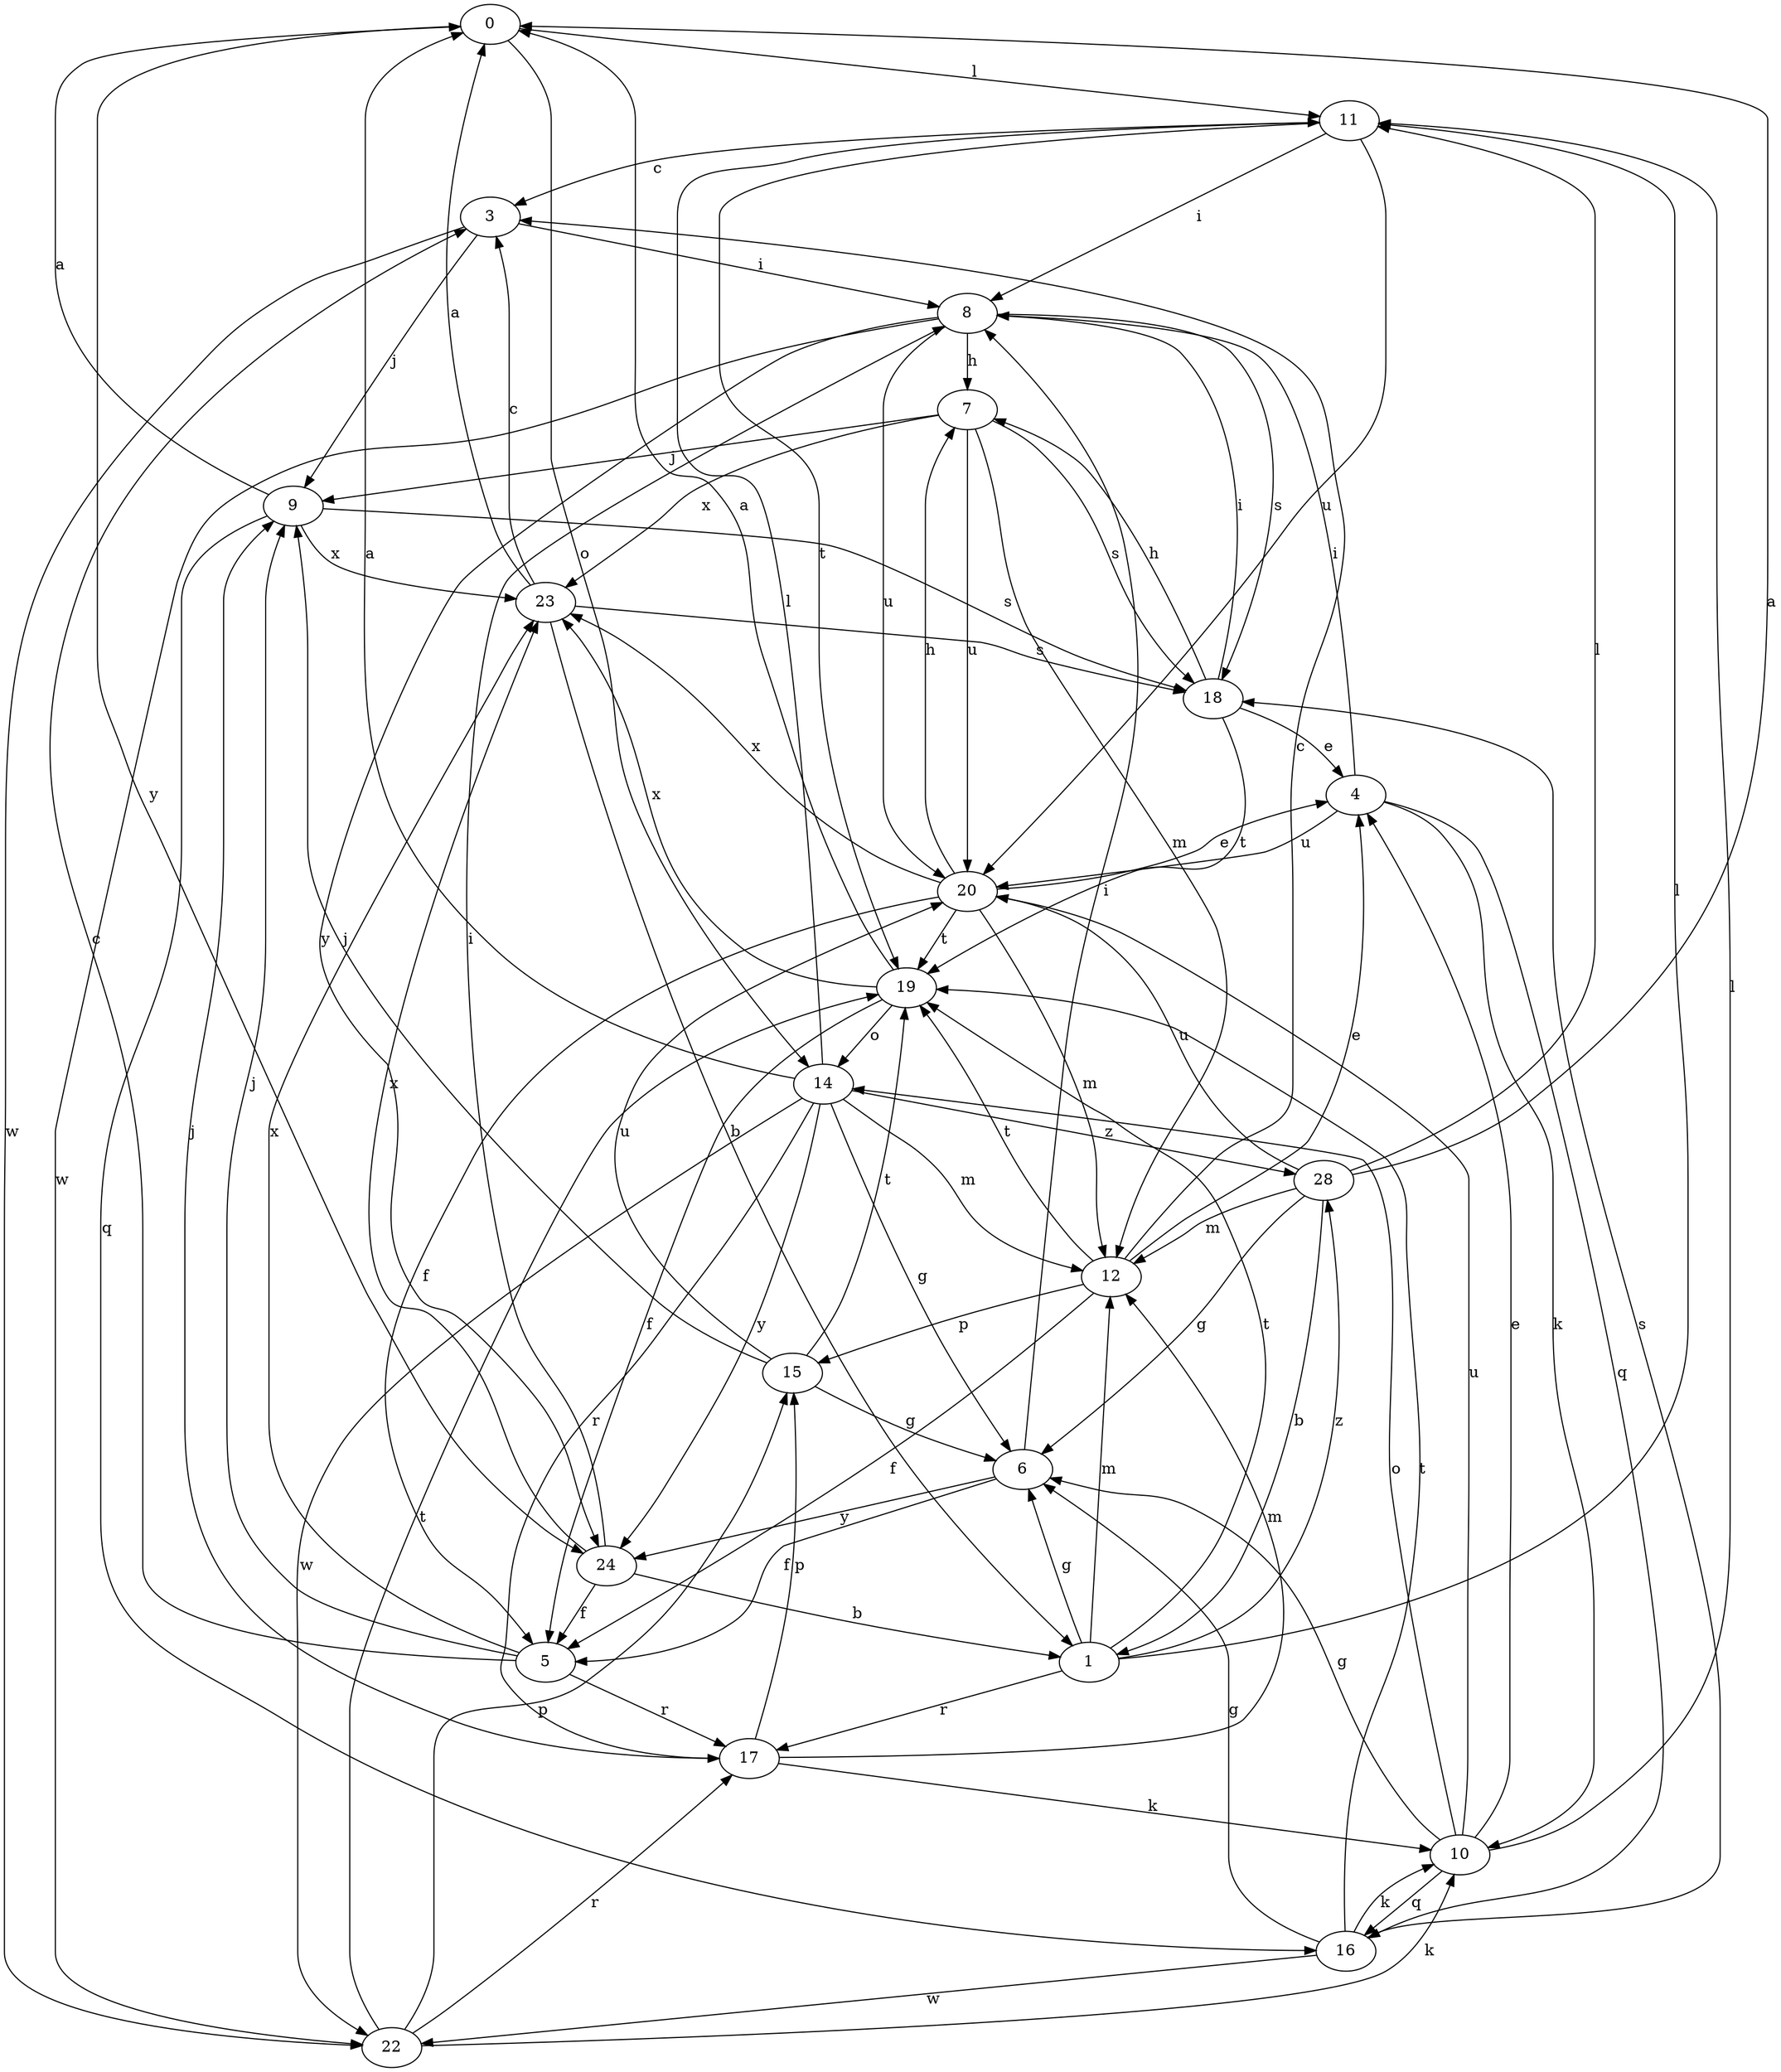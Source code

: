 strict digraph  {
0;
1;
3;
4;
5;
6;
7;
8;
9;
10;
11;
12;
14;
15;
16;
17;
18;
19;
20;
22;
23;
24;
28;
0 -> 11  [label=l];
0 -> 14  [label=o];
0 -> 24  [label=y];
1 -> 6  [label=g];
1 -> 11  [label=l];
1 -> 12  [label=m];
1 -> 17  [label=r];
1 -> 19  [label=t];
1 -> 28  [label=z];
3 -> 8  [label=i];
3 -> 9  [label=j];
3 -> 22  [label=w];
4 -> 8  [label=i];
4 -> 10  [label=k];
4 -> 16  [label=q];
4 -> 20  [label=u];
5 -> 3  [label=c];
5 -> 9  [label=j];
5 -> 17  [label=r];
5 -> 23  [label=x];
6 -> 5  [label=f];
6 -> 8  [label=i];
6 -> 24  [label=y];
7 -> 9  [label=j];
7 -> 12  [label=m];
7 -> 18  [label=s];
7 -> 20  [label=u];
7 -> 23  [label=x];
8 -> 7  [label=h];
8 -> 18  [label=s];
8 -> 20  [label=u];
8 -> 22  [label=w];
8 -> 24  [label=y];
9 -> 0  [label=a];
9 -> 16  [label=q];
9 -> 18  [label=s];
9 -> 23  [label=x];
10 -> 4  [label=e];
10 -> 6  [label=g];
10 -> 11  [label=l];
10 -> 14  [label=o];
10 -> 16  [label=q];
10 -> 20  [label=u];
11 -> 3  [label=c];
11 -> 8  [label=i];
11 -> 19  [label=t];
11 -> 20  [label=u];
12 -> 3  [label=c];
12 -> 4  [label=e];
12 -> 5  [label=f];
12 -> 15  [label=p];
12 -> 19  [label=t];
14 -> 0  [label=a];
14 -> 6  [label=g];
14 -> 11  [label=l];
14 -> 12  [label=m];
14 -> 17  [label=r];
14 -> 22  [label=w];
14 -> 24  [label=y];
14 -> 28  [label=z];
15 -> 6  [label=g];
15 -> 9  [label=j];
15 -> 19  [label=t];
15 -> 20  [label=u];
16 -> 6  [label=g];
16 -> 10  [label=k];
16 -> 18  [label=s];
16 -> 19  [label=t];
16 -> 22  [label=w];
17 -> 9  [label=j];
17 -> 10  [label=k];
17 -> 12  [label=m];
17 -> 15  [label=p];
18 -> 4  [label=e];
18 -> 7  [label=h];
18 -> 8  [label=i];
18 -> 19  [label=t];
19 -> 0  [label=a];
19 -> 5  [label=f];
19 -> 14  [label=o];
19 -> 23  [label=x];
20 -> 4  [label=e];
20 -> 5  [label=f];
20 -> 7  [label=h];
20 -> 12  [label=m];
20 -> 19  [label=t];
20 -> 23  [label=x];
22 -> 10  [label=k];
22 -> 15  [label=p];
22 -> 17  [label=r];
22 -> 19  [label=t];
23 -> 0  [label=a];
23 -> 1  [label=b];
23 -> 3  [label=c];
23 -> 18  [label=s];
24 -> 1  [label=b];
24 -> 5  [label=f];
24 -> 8  [label=i];
24 -> 23  [label=x];
28 -> 0  [label=a];
28 -> 1  [label=b];
28 -> 6  [label=g];
28 -> 11  [label=l];
28 -> 12  [label=m];
28 -> 20  [label=u];
}
